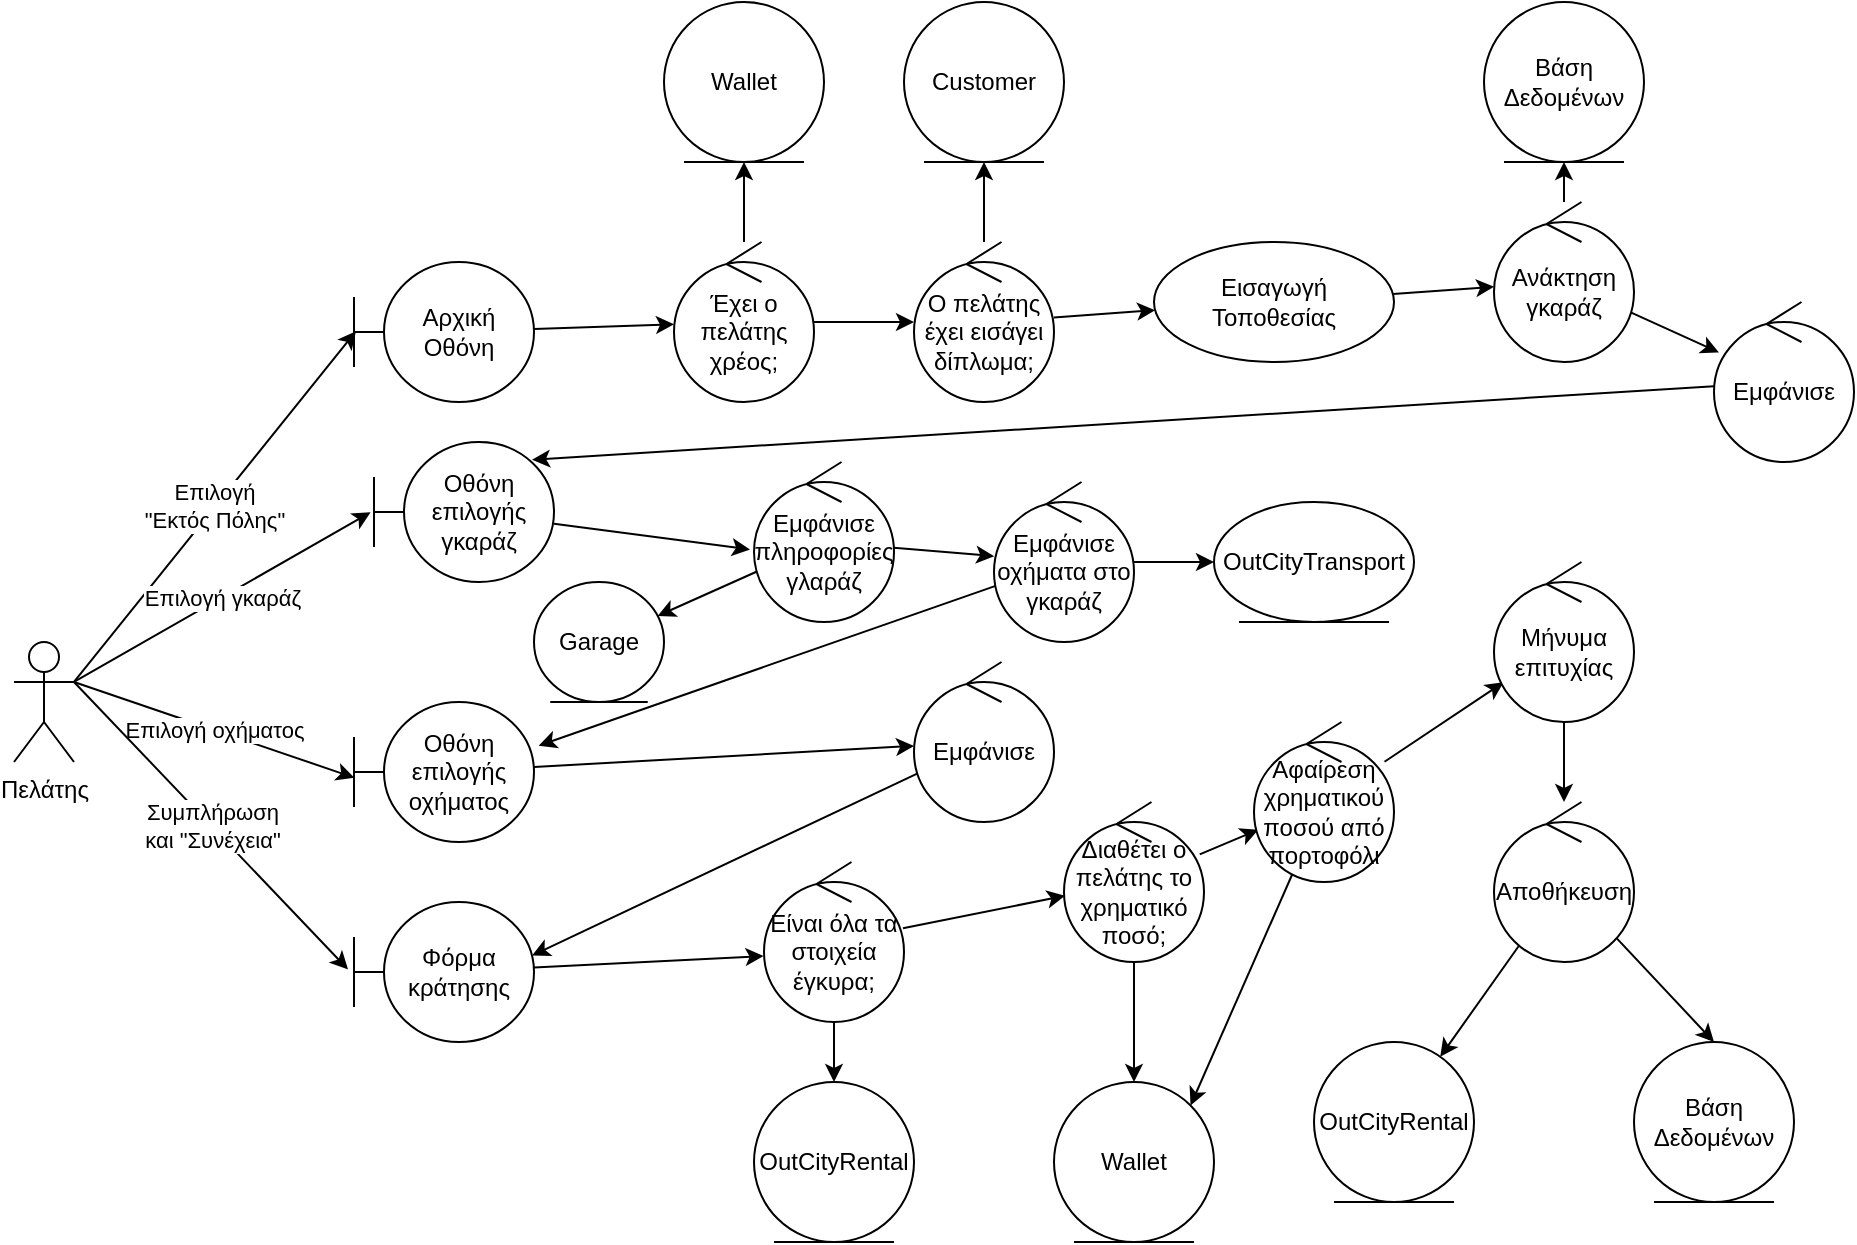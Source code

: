 <mxfile>
    <diagram id="-z3Yh579_QSOd7VFaLvF" name="Page-1">
        <mxGraphModel dx="1542" dy="878" grid="1" gridSize="10" guides="1" tooltips="1" connect="1" arrows="1" fold="1" page="1" pageScale="1" pageWidth="850" pageHeight="1100" math="0" shadow="0">
            <root>
                <mxCell id="0"/>
                <mxCell id="1" parent="0"/>
                <mxCell id="128" value="Επιλογή&lt;br&gt;&quot;Εκτός Πόλης&quot;" style="edgeStyle=none;html=1;exitX=1;exitY=0.333;exitDx=0;exitDy=0;exitPerimeter=0;entryX=0.011;entryY=0.494;entryDx=0;entryDy=0;entryPerimeter=0;" parent="1" source="2" target="126" edge="1">
                    <mxGeometry relative="1" as="geometry"/>
                </mxCell>
                <mxCell id="148" value="Επιλογή γκαράζ" style="edgeStyle=none;html=1;exitX=1;exitY=0.333;exitDx=0;exitDy=0;exitPerimeter=0;entryX=-0.019;entryY=0.502;entryDx=0;entryDy=0;entryPerimeter=0;" edge="1" parent="1" source="2" target="146">
                    <mxGeometry relative="1" as="geometry"/>
                </mxCell>
                <mxCell id="160" value="Επιλογή οχήματος" style="edgeStyle=none;html=1;exitX=1;exitY=0.333;exitDx=0;exitDy=0;exitPerimeter=0;entryX=0.002;entryY=0.541;entryDx=0;entryDy=0;entryPerimeter=0;" edge="1" parent="1" source="2" target="157">
                    <mxGeometry relative="1" as="geometry"/>
                </mxCell>
                <mxCell id="165" value="Συμπλήρωση&lt;br&gt;και &quot;Συνέχεια&quot;" style="edgeStyle=none;html=1;exitX=1;exitY=0.333;exitDx=0;exitDy=0;exitPerimeter=0;entryX=-0.033;entryY=0.482;entryDx=0;entryDy=0;entryPerimeter=0;" edge="1" parent="1" source="2" target="163">
                    <mxGeometry relative="1" as="geometry"/>
                </mxCell>
                <mxCell id="2" value="Πελάτης" style="shape=umlActor;verticalLabelPosition=bottom;verticalAlign=top;html=1;" parent="1" vertex="1">
                    <mxGeometry x="110" y="600" width="30" height="60" as="geometry"/>
                </mxCell>
                <mxCell id="131" value="" style="edgeStyle=none;html=1;" parent="1" source="126" target="129" edge="1">
                    <mxGeometry relative="1" as="geometry"/>
                </mxCell>
                <mxCell id="126" value="Αρχική Οθόνη" style="shape=umlBoundary;whiteSpace=wrap;html=1;" parent="1" vertex="1">
                    <mxGeometry x="280" y="410" width="90" height="70" as="geometry"/>
                </mxCell>
                <mxCell id="133" value="" style="edgeStyle=none;html=1;" edge="1" parent="1" source="129" target="132">
                    <mxGeometry relative="1" as="geometry"/>
                </mxCell>
                <mxCell id="135" value="" style="edgeStyle=none;html=1;" edge="1" parent="1" source="129" target="134">
                    <mxGeometry relative="1" as="geometry"/>
                </mxCell>
                <mxCell id="129" value="Έχει ο πελάτης χρέος;" style="ellipse;shape=umlControl;whiteSpace=wrap;html=1;" parent="1" vertex="1">
                    <mxGeometry x="440" y="400" width="70" height="80" as="geometry"/>
                </mxCell>
                <mxCell id="137" value="" style="edgeStyle=none;html=1;" edge="1" parent="1" source="132" target="136">
                    <mxGeometry relative="1" as="geometry"/>
                </mxCell>
                <mxCell id="139" value="" style="edgeStyle=none;html=1;" edge="1" parent="1" source="132" target="138">
                    <mxGeometry relative="1" as="geometry"/>
                </mxCell>
                <mxCell id="132" value="Ο πελάτης έχει εισάγει δίπλωμα;" style="ellipse;shape=umlControl;whiteSpace=wrap;html=1;" vertex="1" parent="1">
                    <mxGeometry x="560" y="400" width="70" height="80" as="geometry"/>
                </mxCell>
                <mxCell id="134" value="Wallet" style="ellipse;shape=umlEntity;whiteSpace=wrap;html=1;" vertex="1" parent="1">
                    <mxGeometry x="435" y="280" width="80" height="80" as="geometry"/>
                </mxCell>
                <mxCell id="136" value="Customer" style="ellipse;shape=umlEntity;whiteSpace=wrap;html=1;" vertex="1" parent="1">
                    <mxGeometry x="555" y="280" width="80" height="80" as="geometry"/>
                </mxCell>
                <mxCell id="143" value="" style="edgeStyle=none;html=1;" edge="1" parent="1" source="138" target="140">
                    <mxGeometry relative="1" as="geometry"/>
                </mxCell>
                <mxCell id="138" value="Εισαγωγή Τοποθεσίας" style="ellipse;whiteSpace=wrap;html=1;" vertex="1" parent="1">
                    <mxGeometry x="680" y="400" width="120" height="60" as="geometry"/>
                </mxCell>
                <mxCell id="142" value="" style="edgeStyle=none;html=1;" edge="1" parent="1" source="140" target="141">
                    <mxGeometry relative="1" as="geometry"/>
                </mxCell>
                <mxCell id="145" value="" style="edgeStyle=none;html=1;" edge="1" parent="1" source="140" target="144">
                    <mxGeometry relative="1" as="geometry"/>
                </mxCell>
                <mxCell id="140" value="Ανάκτηση γκαράζ" style="ellipse;shape=umlControl;whiteSpace=wrap;html=1;" vertex="1" parent="1">
                    <mxGeometry x="850" y="380" width="70" height="80" as="geometry"/>
                </mxCell>
                <mxCell id="141" value="Βάση Δεδομένων" style="ellipse;shape=umlEntity;whiteSpace=wrap;html=1;" vertex="1" parent="1">
                    <mxGeometry x="845" y="280" width="80" height="80" as="geometry"/>
                </mxCell>
                <mxCell id="147" style="edgeStyle=none;html=1;entryX=0.878;entryY=0.127;entryDx=0;entryDy=0;entryPerimeter=0;" edge="1" parent="1" source="144" target="146">
                    <mxGeometry relative="1" as="geometry"/>
                </mxCell>
                <mxCell id="144" value="Εμφάνισε" style="ellipse;shape=umlControl;whiteSpace=wrap;html=1;" vertex="1" parent="1">
                    <mxGeometry x="960" y="430" width="70" height="80" as="geometry"/>
                </mxCell>
                <mxCell id="150" style="edgeStyle=none;html=1;entryX=-0.029;entryY=0.547;entryDx=0;entryDy=0;entryPerimeter=0;" edge="1" parent="1" source="146" target="149">
                    <mxGeometry relative="1" as="geometry"/>
                </mxCell>
                <mxCell id="146" value="Οθόνη επιλογής γκαράζ" style="shape=umlBoundary;whiteSpace=wrap;html=1;" vertex="1" parent="1">
                    <mxGeometry x="290" y="500" width="90" height="70" as="geometry"/>
                </mxCell>
                <mxCell id="152" value="" style="edgeStyle=none;html=1;" edge="1" parent="1" source="149" target="151">
                    <mxGeometry relative="1" as="geometry"/>
                </mxCell>
                <mxCell id="154" value="" style="edgeStyle=none;html=1;" edge="1" parent="1" source="149" target="153">
                    <mxGeometry relative="1" as="geometry"/>
                </mxCell>
                <mxCell id="149" value="Εμφάνισε πληροφορίες&lt;br&gt;γλαράζ" style="ellipse;shape=umlControl;whiteSpace=wrap;html=1;" vertex="1" parent="1">
                    <mxGeometry x="480" y="510" width="70" height="80" as="geometry"/>
                </mxCell>
                <mxCell id="151" value="Garage" style="ellipse;shape=umlEntity;whiteSpace=wrap;html=1;" vertex="1" parent="1">
                    <mxGeometry x="370" y="570" width="65" height="60" as="geometry"/>
                </mxCell>
                <mxCell id="156" value="" style="edgeStyle=none;html=1;" edge="1" parent="1" source="153" target="155">
                    <mxGeometry relative="1" as="geometry"/>
                </mxCell>
                <mxCell id="159" style="edgeStyle=none;html=1;entryX=1.026;entryY=0.312;entryDx=0;entryDy=0;entryPerimeter=0;" edge="1" parent="1" source="153" target="157">
                    <mxGeometry relative="1" as="geometry"/>
                </mxCell>
                <mxCell id="153" value="Εμφάνισε οχήματα στο γκαράζ" style="ellipse;shape=umlControl;whiteSpace=wrap;html=1;" vertex="1" parent="1">
                    <mxGeometry x="600" y="520" width="70" height="80" as="geometry"/>
                </mxCell>
                <mxCell id="155" value="OutCityTransport" style="ellipse;shape=umlEntity;whiteSpace=wrap;html=1;" vertex="1" parent="1">
                    <mxGeometry x="710" y="530" width="100" height="60" as="geometry"/>
                </mxCell>
                <mxCell id="162" value="" style="edgeStyle=none;html=1;" edge="1" parent="1" source="157" target="161">
                    <mxGeometry relative="1" as="geometry"/>
                </mxCell>
                <mxCell id="157" value="Οθόνη επιλογής οχήματος" style="shape=umlBoundary;whiteSpace=wrap;html=1;" vertex="1" parent="1">
                    <mxGeometry x="280" y="630" width="90" height="70" as="geometry"/>
                </mxCell>
                <mxCell id="164" style="edgeStyle=none;html=1;entryX=0.989;entryY=0.382;entryDx=0;entryDy=0;entryPerimeter=0;" edge="1" parent="1" source="161" target="163">
                    <mxGeometry relative="1" as="geometry"/>
                </mxCell>
                <mxCell id="161" value="Εμφάνισε" style="ellipse;shape=umlControl;whiteSpace=wrap;html=1;" vertex="1" parent="1">
                    <mxGeometry x="560" y="610" width="70" height="80" as="geometry"/>
                </mxCell>
                <mxCell id="167" style="edgeStyle=none;html=1;entryX=-0.003;entryY=0.588;entryDx=0;entryDy=0;entryPerimeter=0;" edge="1" parent="1" source="163" target="166">
                    <mxGeometry relative="1" as="geometry"/>
                </mxCell>
                <mxCell id="163" value="Φόρμα κράτησης" style="shape=umlBoundary;whiteSpace=wrap;html=1;" vertex="1" parent="1">
                    <mxGeometry x="280" y="730" width="90" height="70" as="geometry"/>
                </mxCell>
                <mxCell id="169" value="" style="edgeStyle=none;html=1;" edge="1" parent="1" source="166" target="168">
                    <mxGeometry relative="1" as="geometry"/>
                </mxCell>
                <mxCell id="171" value="" style="edgeStyle=none;html=1;" edge="1" parent="1" source="166" target="170">
                    <mxGeometry relative="1" as="geometry"/>
                </mxCell>
                <mxCell id="166" value="Είναι όλα τα στοιχεία έγκυρα;" style="ellipse;shape=umlControl;whiteSpace=wrap;html=1;" vertex="1" parent="1">
                    <mxGeometry x="485" y="710" width="70" height="80" as="geometry"/>
                </mxCell>
                <mxCell id="173" value="" style="edgeStyle=none;html=1;" edge="1" parent="1" source="168" target="172">
                    <mxGeometry relative="1" as="geometry"/>
                </mxCell>
                <mxCell id="175" value="" style="edgeStyle=none;html=1;" edge="1" parent="1" source="168" target="174">
                    <mxGeometry relative="1" as="geometry"/>
                </mxCell>
                <mxCell id="168" value="Διαθέτει ο πελάτης το χρηματικό ποσό;" style="ellipse;shape=umlControl;whiteSpace=wrap;html=1;" vertex="1" parent="1">
                    <mxGeometry x="635" y="680" width="70" height="80" as="geometry"/>
                </mxCell>
                <mxCell id="170" value="OutCityRental" style="ellipse;shape=umlEntity;whiteSpace=wrap;html=1;" vertex="1" parent="1">
                    <mxGeometry x="480" y="820" width="80" height="80" as="geometry"/>
                </mxCell>
                <mxCell id="172" value="Wallet" style="ellipse;shape=umlEntity;whiteSpace=wrap;html=1;" vertex="1" parent="1">
                    <mxGeometry x="630" y="820" width="80" height="80" as="geometry"/>
                </mxCell>
                <mxCell id="176" style="edgeStyle=none;html=1;entryX=1;entryY=0;entryDx=0;entryDy=0;" edge="1" parent="1" source="174" target="172">
                    <mxGeometry relative="1" as="geometry"/>
                </mxCell>
                <mxCell id="178" value="" style="edgeStyle=none;html=1;" edge="1" parent="1" source="174" target="177">
                    <mxGeometry relative="1" as="geometry"/>
                </mxCell>
                <mxCell id="174" value="Αφαίρεση χρηματικού ποσού από πορτοφόλι" style="ellipse;shape=umlControl;whiteSpace=wrap;html=1;" vertex="1" parent="1">
                    <mxGeometry x="730" y="640" width="70" height="80" as="geometry"/>
                </mxCell>
                <mxCell id="180" value="" style="edgeStyle=none;html=1;" edge="1" parent="1" source="177" target="179">
                    <mxGeometry relative="1" as="geometry"/>
                </mxCell>
                <mxCell id="177" value="Μήνυμα επιτυχίας" style="ellipse;shape=umlControl;whiteSpace=wrap;html=1;" vertex="1" parent="1">
                    <mxGeometry x="850" y="560" width="70" height="80" as="geometry"/>
                </mxCell>
                <mxCell id="182" value="" style="edgeStyle=none;html=1;" edge="1" parent="1" source="179" target="181">
                    <mxGeometry relative="1" as="geometry"/>
                </mxCell>
                <mxCell id="184" style="edgeStyle=none;html=1;entryX=0.5;entryY=0;entryDx=0;entryDy=0;" edge="1" parent="1" source="179" target="183">
                    <mxGeometry relative="1" as="geometry"/>
                </mxCell>
                <mxCell id="179" value="Αποθήκευση" style="ellipse;shape=umlControl;whiteSpace=wrap;html=1;" vertex="1" parent="1">
                    <mxGeometry x="850" y="680" width="70" height="80" as="geometry"/>
                </mxCell>
                <mxCell id="181" value="OutCityRental" style="ellipse;shape=umlEntity;whiteSpace=wrap;html=1;" vertex="1" parent="1">
                    <mxGeometry x="760" y="800" width="80" height="80" as="geometry"/>
                </mxCell>
                <mxCell id="183" value="Βάση Δεδομένων" style="ellipse;shape=umlEntity;whiteSpace=wrap;html=1;" vertex="1" parent="1">
                    <mxGeometry x="920" y="800" width="80" height="80" as="geometry"/>
                </mxCell>
            </root>
        </mxGraphModel>
    </diagram>
</mxfile>
